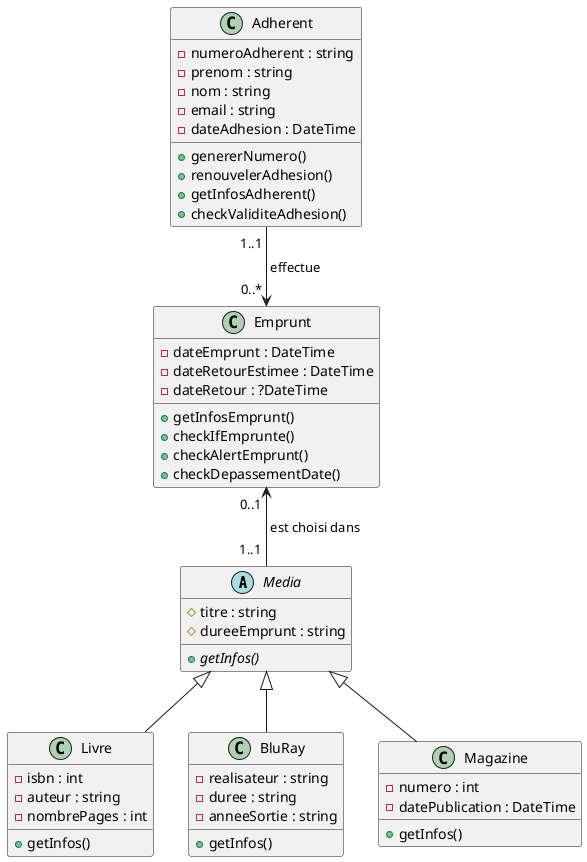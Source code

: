 @startuml
'https://plantuml.com/class-diagram

abstract class Media {
#titre : string
#dureeEmprunt : string
{abstract} +getInfos()
}

class Livre {
-isbn : int
-auteur : string
-nombrePages : int
+getInfos()
}

class BluRay {
-realisateur : string
-duree : string
-anneeSortie : string
+getInfos()
}

class Magazine {
-numero : int
-datePublication : DateTime
+getInfos()
}

class Adherent {
-numeroAdherent : string
-prenom : string
-nom : string
-email : string
-dateAdhesion : DateTime
+genererNumero()
+renouvelerAdhesion()
+getInfosAdherent()
+checkValiditeAdhesion()
}

class Emprunt {
-dateEmprunt : DateTime
-dateRetourEstimee : DateTime
-dateRetour : ?DateTime
+getInfosEmprunt()
+checkIfEmprunte()
+checkAlertEmprunt()
+checkDepassementDate()
}

Media <|-- Livre
Media <|-- Magazine
Media <|-- BluRay
Adherent "1..1 " --> "0..* " Emprunt : " effectue"
Emprunt "0..1 " <-- "1..1 " Media : " est choisi dans"
@enduml